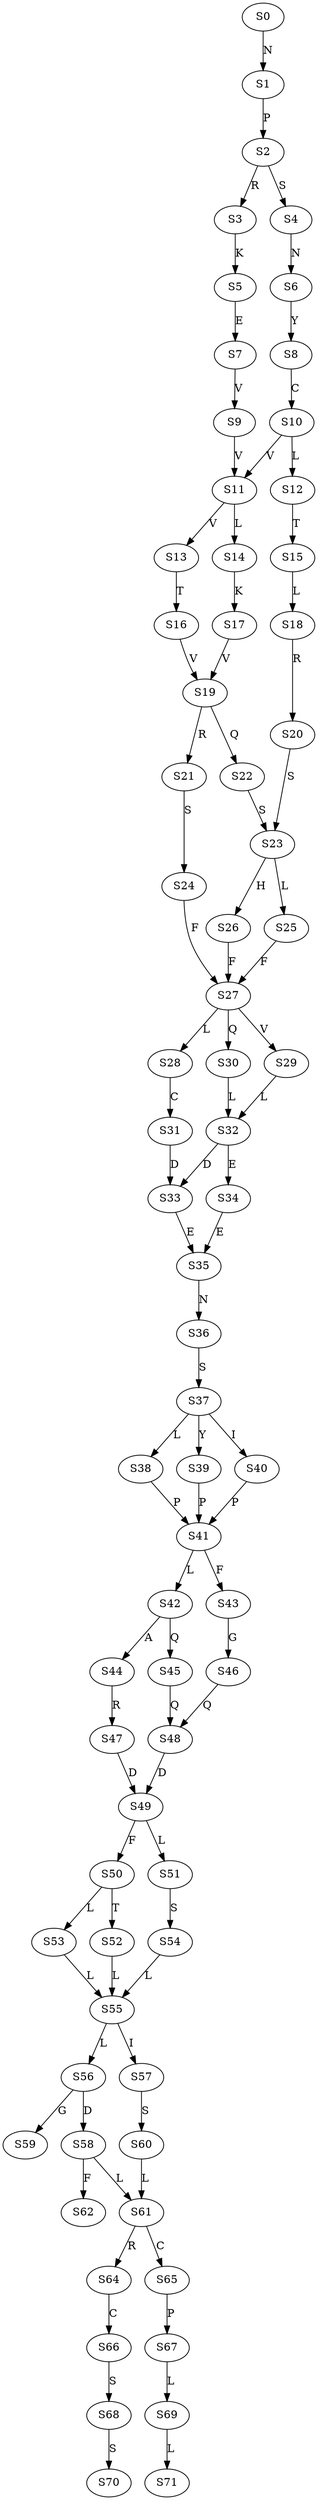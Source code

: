 strict digraph  {
	S0 -> S1 [ label = N ];
	S1 -> S2 [ label = P ];
	S2 -> S3 [ label = R ];
	S2 -> S4 [ label = S ];
	S3 -> S5 [ label = K ];
	S4 -> S6 [ label = N ];
	S5 -> S7 [ label = E ];
	S6 -> S8 [ label = Y ];
	S7 -> S9 [ label = V ];
	S8 -> S10 [ label = C ];
	S9 -> S11 [ label = V ];
	S10 -> S11 [ label = V ];
	S10 -> S12 [ label = L ];
	S11 -> S13 [ label = V ];
	S11 -> S14 [ label = L ];
	S12 -> S15 [ label = T ];
	S13 -> S16 [ label = T ];
	S14 -> S17 [ label = K ];
	S15 -> S18 [ label = L ];
	S16 -> S19 [ label = V ];
	S17 -> S19 [ label = V ];
	S18 -> S20 [ label = R ];
	S19 -> S21 [ label = R ];
	S19 -> S22 [ label = Q ];
	S20 -> S23 [ label = S ];
	S21 -> S24 [ label = S ];
	S22 -> S23 [ label = S ];
	S23 -> S25 [ label = L ];
	S23 -> S26 [ label = H ];
	S24 -> S27 [ label = F ];
	S25 -> S27 [ label = F ];
	S26 -> S27 [ label = F ];
	S27 -> S28 [ label = L ];
	S27 -> S29 [ label = V ];
	S27 -> S30 [ label = Q ];
	S28 -> S31 [ label = C ];
	S29 -> S32 [ label = L ];
	S30 -> S32 [ label = L ];
	S31 -> S33 [ label = D ];
	S32 -> S34 [ label = E ];
	S32 -> S33 [ label = D ];
	S33 -> S35 [ label = E ];
	S34 -> S35 [ label = E ];
	S35 -> S36 [ label = N ];
	S36 -> S37 [ label = S ];
	S37 -> S38 [ label = L ];
	S37 -> S39 [ label = Y ];
	S37 -> S40 [ label = I ];
	S38 -> S41 [ label = P ];
	S39 -> S41 [ label = P ];
	S40 -> S41 [ label = P ];
	S41 -> S42 [ label = L ];
	S41 -> S43 [ label = F ];
	S42 -> S44 [ label = A ];
	S42 -> S45 [ label = Q ];
	S43 -> S46 [ label = G ];
	S44 -> S47 [ label = R ];
	S45 -> S48 [ label = Q ];
	S46 -> S48 [ label = Q ];
	S47 -> S49 [ label = D ];
	S48 -> S49 [ label = D ];
	S49 -> S50 [ label = F ];
	S49 -> S51 [ label = L ];
	S50 -> S52 [ label = T ];
	S50 -> S53 [ label = L ];
	S51 -> S54 [ label = S ];
	S52 -> S55 [ label = L ];
	S53 -> S55 [ label = L ];
	S54 -> S55 [ label = L ];
	S55 -> S56 [ label = L ];
	S55 -> S57 [ label = I ];
	S56 -> S58 [ label = D ];
	S56 -> S59 [ label = G ];
	S57 -> S60 [ label = S ];
	S58 -> S61 [ label = L ];
	S58 -> S62 [ label = F ];
	S60 -> S61 [ label = L ];
	S61 -> S64 [ label = R ];
	S61 -> S65 [ label = C ];
	S64 -> S66 [ label = C ];
	S65 -> S67 [ label = P ];
	S66 -> S68 [ label = S ];
	S67 -> S69 [ label = L ];
	S68 -> S70 [ label = S ];
	S69 -> S71 [ label = L ];
}
